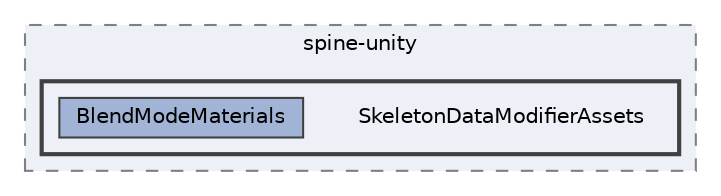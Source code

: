 digraph "external/spine-runtimes/spine-unity/Assets/Spine/Runtime/spine-unity/SkeletonDataModifierAssets"
{
 // LATEX_PDF_SIZE
  bgcolor="transparent";
  edge [fontname=Helvetica,fontsize=10,labelfontname=Helvetica,labelfontsize=10];
  node [fontname=Helvetica,fontsize=10,shape=box,height=0.2,width=0.4];
  compound=true
  subgraph clusterdir_29312ea1eca7bcd3e4a69dea1c531ce3 {
    graph [ bgcolor="#edf0f7", pencolor="grey50", label="spine-unity", fontname=Helvetica,fontsize=10 style="filled,dashed", URL="dir_29312ea1eca7bcd3e4a69dea1c531ce3.html",tooltip=""]
  subgraph clusterdir_ddd2fef03e4cf062ea3634b6b2f2e73d {
    graph [ bgcolor="#edf0f7", pencolor="grey25", label="", fontname=Helvetica,fontsize=10 style="filled,bold", URL="dir_ddd2fef03e4cf062ea3634b6b2f2e73d.html",tooltip=""]
    dir_ddd2fef03e4cf062ea3634b6b2f2e73d [shape=plaintext, label="SkeletonDataModifierAssets"];
  dir_363c0b38dc00d3d81e47526c392f48ca [label="BlendModeMaterials", fillcolor="#a2b4d6", color="grey25", style="filled", URL="dir_363c0b38dc00d3d81e47526c392f48ca.html",tooltip=""];
  }
  }
}
